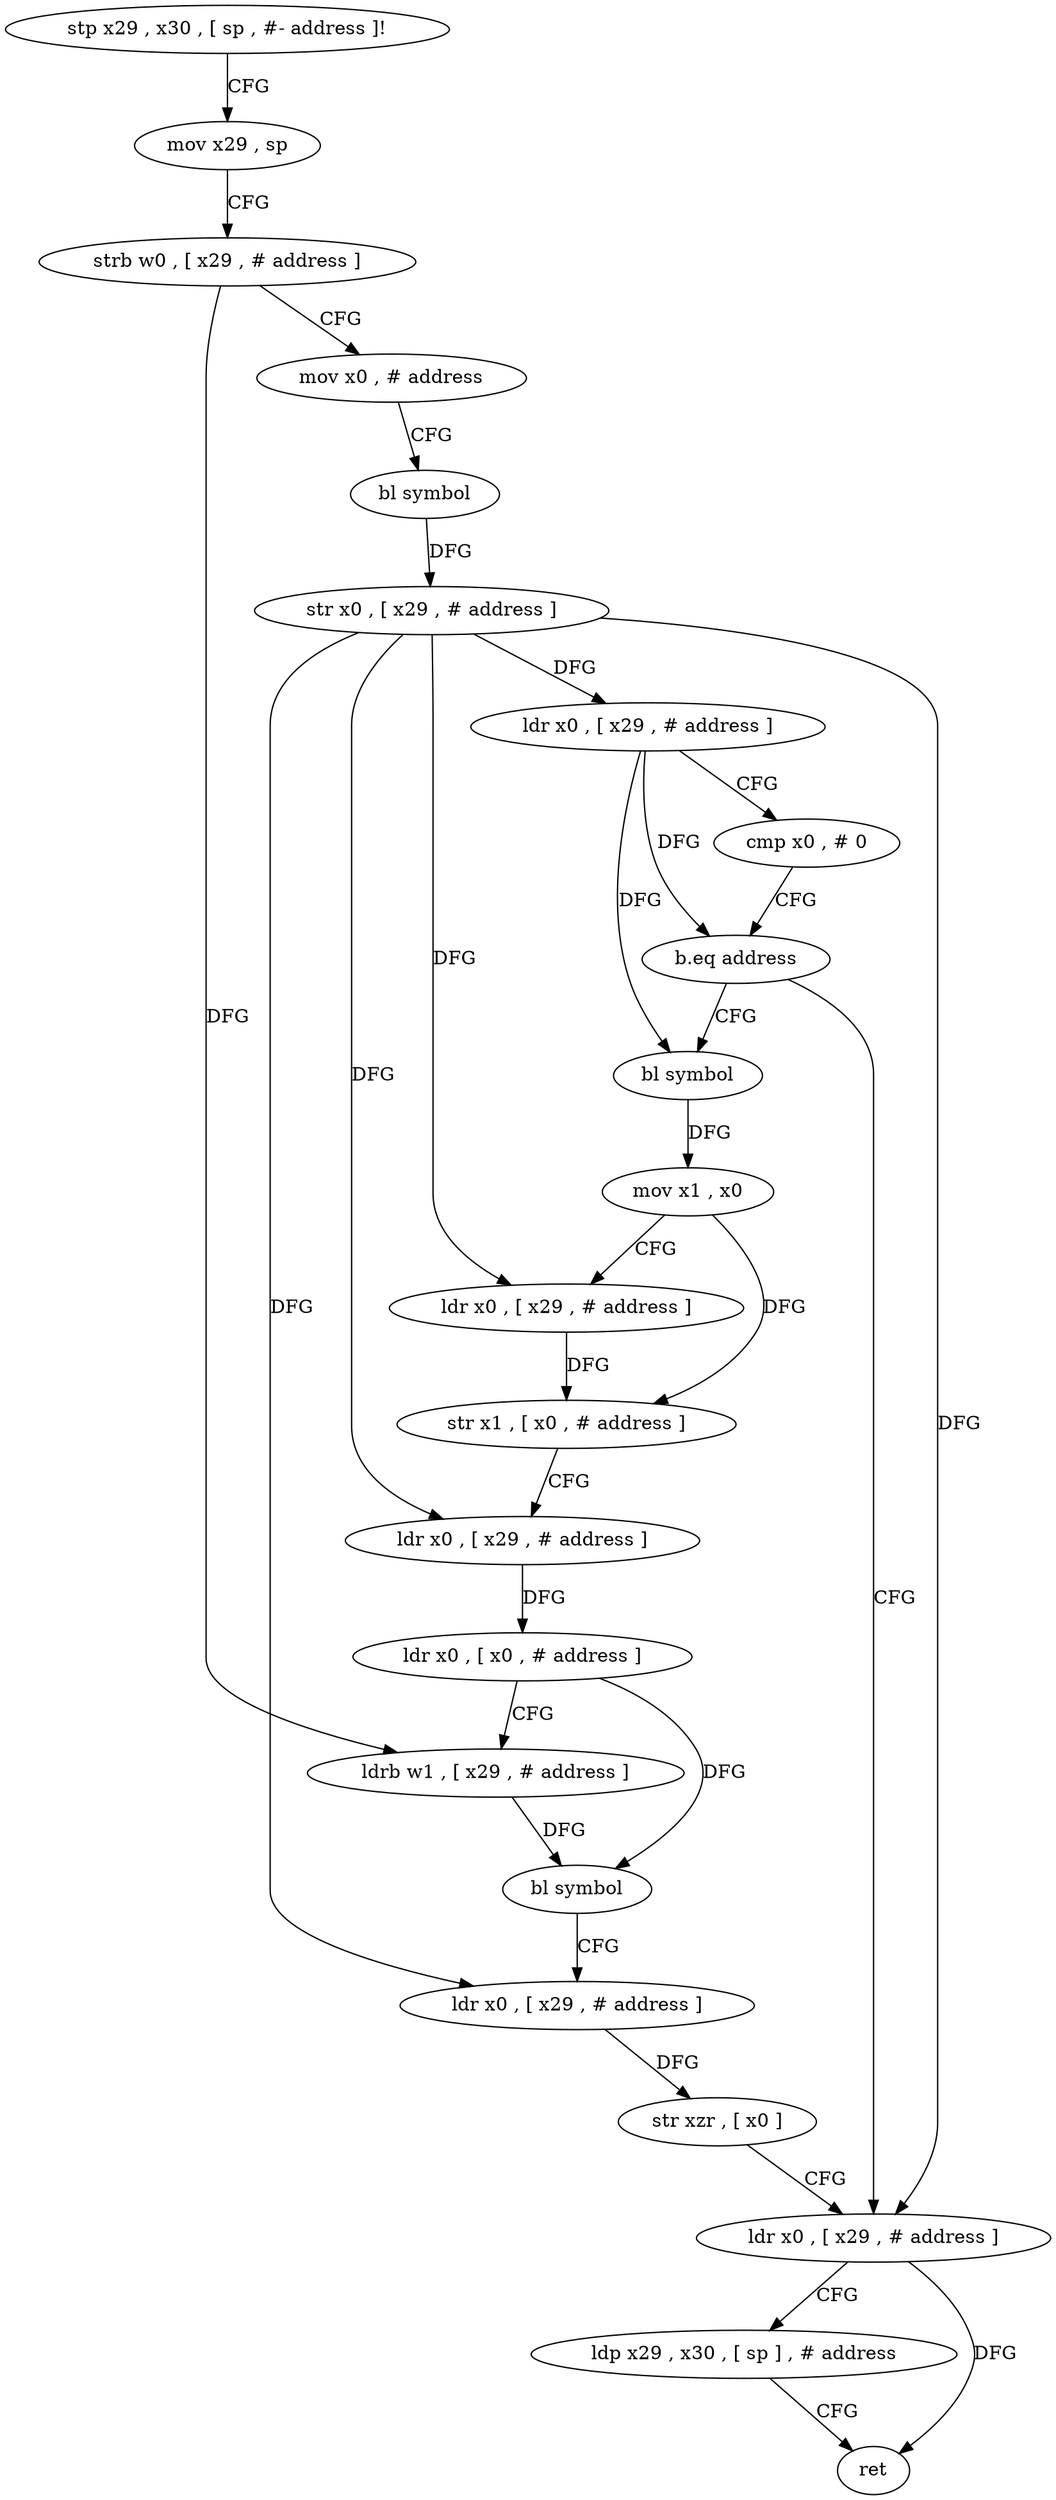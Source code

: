 digraph "func" {
"168008" [label = "stp x29 , x30 , [ sp , #- address ]!" ]
"168012" [label = "mov x29 , sp" ]
"168016" [label = "strb w0 , [ x29 , # address ]" ]
"168020" [label = "mov x0 , # address" ]
"168024" [label = "bl symbol" ]
"168028" [label = "str x0 , [ x29 , # address ]" ]
"168032" [label = "ldr x0 , [ x29 , # address ]" ]
"168036" [label = "cmp x0 , # 0" ]
"168040" [label = "b.eq address" ]
"168084" [label = "ldr x0 , [ x29 , # address ]" ]
"168044" [label = "bl symbol" ]
"168088" [label = "ldp x29 , x30 , [ sp ] , # address" ]
"168092" [label = "ret" ]
"168048" [label = "mov x1 , x0" ]
"168052" [label = "ldr x0 , [ x29 , # address ]" ]
"168056" [label = "str x1 , [ x0 , # address ]" ]
"168060" [label = "ldr x0 , [ x29 , # address ]" ]
"168064" [label = "ldr x0 , [ x0 , # address ]" ]
"168068" [label = "ldrb w1 , [ x29 , # address ]" ]
"168072" [label = "bl symbol" ]
"168076" [label = "ldr x0 , [ x29 , # address ]" ]
"168080" [label = "str xzr , [ x0 ]" ]
"168008" -> "168012" [ label = "CFG" ]
"168012" -> "168016" [ label = "CFG" ]
"168016" -> "168020" [ label = "CFG" ]
"168016" -> "168068" [ label = "DFG" ]
"168020" -> "168024" [ label = "CFG" ]
"168024" -> "168028" [ label = "DFG" ]
"168028" -> "168032" [ label = "DFG" ]
"168028" -> "168084" [ label = "DFG" ]
"168028" -> "168052" [ label = "DFG" ]
"168028" -> "168060" [ label = "DFG" ]
"168028" -> "168076" [ label = "DFG" ]
"168032" -> "168036" [ label = "CFG" ]
"168032" -> "168040" [ label = "DFG" ]
"168032" -> "168044" [ label = "DFG" ]
"168036" -> "168040" [ label = "CFG" ]
"168040" -> "168084" [ label = "CFG" ]
"168040" -> "168044" [ label = "CFG" ]
"168084" -> "168088" [ label = "CFG" ]
"168084" -> "168092" [ label = "DFG" ]
"168044" -> "168048" [ label = "DFG" ]
"168088" -> "168092" [ label = "CFG" ]
"168048" -> "168052" [ label = "CFG" ]
"168048" -> "168056" [ label = "DFG" ]
"168052" -> "168056" [ label = "DFG" ]
"168056" -> "168060" [ label = "CFG" ]
"168060" -> "168064" [ label = "DFG" ]
"168064" -> "168068" [ label = "CFG" ]
"168064" -> "168072" [ label = "DFG" ]
"168068" -> "168072" [ label = "DFG" ]
"168072" -> "168076" [ label = "CFG" ]
"168076" -> "168080" [ label = "DFG" ]
"168080" -> "168084" [ label = "CFG" ]
}
